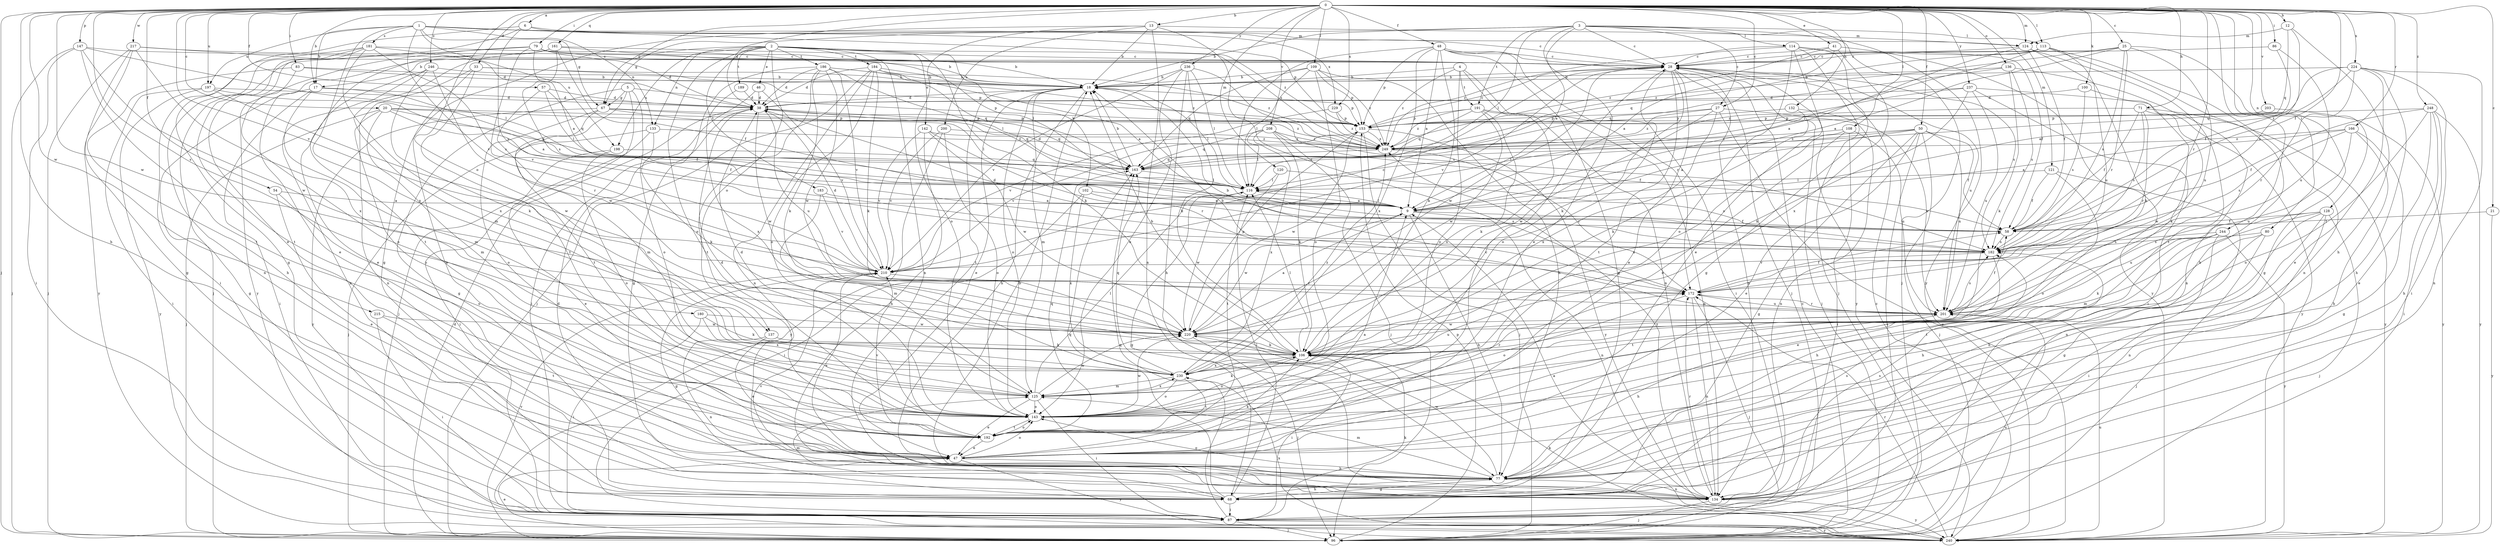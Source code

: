 strict digraph  {
0;
1;
2;
3;
4;
5;
6;
9;
12;
13;
17;
18;
20;
21;
25;
27;
28;
33;
38;
41;
46;
47;
48;
50;
54;
57;
58;
67;
68;
71;
77;
79;
80;
83;
86;
87;
96;
100;
102;
106;
108;
109;
113;
114;
116;
120;
121;
124;
125;
128;
132;
133;
134;
136;
137;
142;
143;
147;
153;
161;
163;
166;
172;
180;
181;
182;
183;
184;
186;
189;
191;
192;
197;
198;
200;
201;
203;
208;
210;
215;
217;
220;
224;
229;
230;
236;
237;
240;
244;
246;
248;
249;
0 -> 6  [label=a];
0 -> 12  [label=b];
0 -> 13  [label=b];
0 -> 17  [label=b];
0 -> 20  [label=c];
0 -> 21  [label=c];
0 -> 25  [label=c];
0 -> 27  [label=c];
0 -> 33  [label=d];
0 -> 38  [label=d];
0 -> 41  [label=e];
0 -> 48  [label=f];
0 -> 50  [label=f];
0 -> 54  [label=f];
0 -> 57  [label=f];
0 -> 58  [label=f];
0 -> 67  [label=g];
0 -> 71  [label=h];
0 -> 77  [label=h];
0 -> 79  [label=i];
0 -> 80  [label=i];
0 -> 83  [label=i];
0 -> 86  [label=i];
0 -> 96  [label=j];
0 -> 100  [label=k];
0 -> 108  [label=l];
0 -> 109  [label=l];
0 -> 113  [label=l];
0 -> 120  [label=m];
0 -> 121  [label=m];
0 -> 124  [label=m];
0 -> 128  [label=n];
0 -> 132  [label=n];
0 -> 136  [label=o];
0 -> 137  [label=o];
0 -> 147  [label=p];
0 -> 161  [label=q];
0 -> 166  [label=r];
0 -> 172  [label=r];
0 -> 180  [label=s];
0 -> 197  [label=u];
0 -> 203  [label=v];
0 -> 208  [label=v];
0 -> 210  [label=v];
0 -> 215  [label=w];
0 -> 217  [label=w];
0 -> 220  [label=w];
0 -> 224  [label=x];
0 -> 229  [label=x];
0 -> 236  [label=y];
0 -> 237  [label=y];
0 -> 244  [label=z];
0 -> 246  [label=z];
0 -> 248  [label=z];
1 -> 17  [label=b];
1 -> 67  [label=g];
1 -> 133  [label=n];
1 -> 153  [label=p];
1 -> 181  [label=s];
1 -> 197  [label=u];
1 -> 198  [label=u];
1 -> 210  [label=v];
1 -> 229  [label=x];
1 -> 230  [label=x];
1 -> 249  [label=z];
2 -> 17  [label=b];
2 -> 46  [label=e];
2 -> 102  [label=k];
2 -> 106  [label=k];
2 -> 133  [label=n];
2 -> 134  [label=n];
2 -> 137  [label=o];
2 -> 142  [label=o];
2 -> 143  [label=o];
2 -> 183  [label=t];
2 -> 184  [label=t];
2 -> 186  [label=t];
2 -> 189  [label=t];
2 -> 198  [label=u];
2 -> 249  [label=z];
3 -> 9  [label=a];
3 -> 18  [label=b];
3 -> 27  [label=c];
3 -> 28  [label=c];
3 -> 47  [label=e];
3 -> 67  [label=g];
3 -> 96  [label=j];
3 -> 113  [label=l];
3 -> 114  [label=l];
3 -> 116  [label=l];
3 -> 191  [label=t];
3 -> 240  [label=y];
4 -> 18  [label=b];
4 -> 87  [label=i];
4 -> 134  [label=n];
4 -> 143  [label=o];
4 -> 191  [label=t];
4 -> 249  [label=z];
5 -> 67  [label=g];
5 -> 68  [label=g];
5 -> 96  [label=j];
5 -> 143  [label=o];
5 -> 153  [label=p];
5 -> 192  [label=t];
6 -> 28  [label=c];
6 -> 47  [label=e];
6 -> 68  [label=g];
6 -> 124  [label=m];
6 -> 182  [label=s];
9 -> 58  [label=f];
9 -> 77  [label=h];
9 -> 116  [label=l];
9 -> 134  [label=n];
9 -> 220  [label=w];
12 -> 77  [label=h];
12 -> 124  [label=m];
12 -> 163  [label=q];
12 -> 182  [label=s];
13 -> 18  [label=b];
13 -> 68  [label=g];
13 -> 124  [label=m];
13 -> 134  [label=n];
13 -> 143  [label=o];
13 -> 172  [label=r];
13 -> 200  [label=u];
17 -> 38  [label=d];
17 -> 58  [label=f];
17 -> 68  [label=g];
17 -> 87  [label=i];
17 -> 125  [label=m];
18 -> 38  [label=d];
18 -> 47  [label=e];
18 -> 77  [label=h];
18 -> 116  [label=l];
18 -> 125  [label=m];
18 -> 143  [label=o];
18 -> 153  [label=p];
18 -> 192  [label=t];
20 -> 58  [label=f];
20 -> 96  [label=j];
20 -> 125  [label=m];
20 -> 143  [label=o];
20 -> 153  [label=p];
20 -> 163  [label=q];
20 -> 249  [label=z];
21 -> 58  [label=f];
21 -> 240  [label=y];
25 -> 9  [label=a];
25 -> 28  [label=c];
25 -> 68  [label=g];
25 -> 172  [label=r];
25 -> 182  [label=s];
25 -> 201  [label=u];
25 -> 249  [label=z];
27 -> 153  [label=p];
27 -> 201  [label=u];
27 -> 220  [label=w];
27 -> 230  [label=x];
27 -> 240  [label=y];
27 -> 249  [label=z];
28 -> 18  [label=b];
28 -> 47  [label=e];
28 -> 96  [label=j];
28 -> 106  [label=k];
28 -> 134  [label=n];
28 -> 143  [label=o];
28 -> 182  [label=s];
28 -> 192  [label=t];
28 -> 201  [label=u];
28 -> 210  [label=v];
28 -> 220  [label=w];
28 -> 240  [label=y];
33 -> 18  [label=b];
33 -> 47  [label=e];
33 -> 134  [label=n];
33 -> 192  [label=t];
33 -> 249  [label=z];
38 -> 153  [label=p];
38 -> 163  [label=q];
38 -> 201  [label=u];
38 -> 220  [label=w];
41 -> 9  [label=a];
41 -> 28  [label=c];
41 -> 230  [label=x];
41 -> 240  [label=y];
41 -> 249  [label=z];
46 -> 38  [label=d];
46 -> 87  [label=i];
46 -> 210  [label=v];
47 -> 9  [label=a];
47 -> 77  [label=h];
47 -> 106  [label=k];
47 -> 143  [label=o];
47 -> 240  [label=y];
48 -> 9  [label=a];
48 -> 28  [label=c];
48 -> 68  [label=g];
48 -> 96  [label=j];
48 -> 106  [label=k];
48 -> 116  [label=l];
48 -> 153  [label=p];
48 -> 172  [label=r];
48 -> 230  [label=x];
50 -> 9  [label=a];
50 -> 47  [label=e];
50 -> 58  [label=f];
50 -> 68  [label=g];
50 -> 87  [label=i];
50 -> 96  [label=j];
50 -> 116  [label=l];
50 -> 201  [label=u];
50 -> 249  [label=z];
54 -> 9  [label=a];
54 -> 47  [label=e];
54 -> 143  [label=o];
57 -> 38  [label=d];
57 -> 116  [label=l];
57 -> 163  [label=q];
57 -> 172  [label=r];
58 -> 182  [label=s];
67 -> 116  [label=l];
67 -> 125  [label=m];
67 -> 143  [label=o];
67 -> 153  [label=p];
67 -> 163  [label=q];
67 -> 240  [label=y];
68 -> 77  [label=h];
68 -> 87  [label=i];
68 -> 116  [label=l];
68 -> 125  [label=m];
68 -> 163  [label=q];
68 -> 182  [label=s];
71 -> 58  [label=f];
71 -> 153  [label=p];
71 -> 172  [label=r];
71 -> 182  [label=s];
71 -> 220  [label=w];
71 -> 240  [label=y];
77 -> 18  [label=b];
77 -> 68  [label=g];
77 -> 125  [label=m];
77 -> 134  [label=n];
77 -> 143  [label=o];
77 -> 220  [label=w];
79 -> 9  [label=a];
79 -> 28  [label=c];
79 -> 38  [label=d];
79 -> 96  [label=j];
79 -> 116  [label=l];
79 -> 210  [label=v];
79 -> 240  [label=y];
80 -> 77  [label=h];
80 -> 96  [label=j];
80 -> 182  [label=s];
80 -> 192  [label=t];
83 -> 18  [label=b];
83 -> 77  [label=h];
83 -> 143  [label=o];
83 -> 153  [label=p];
86 -> 28  [label=c];
86 -> 58  [label=f];
86 -> 201  [label=u];
87 -> 96  [label=j];
87 -> 106  [label=k];
87 -> 163  [label=q];
87 -> 240  [label=y];
96 -> 28  [label=c];
96 -> 38  [label=d];
96 -> 47  [label=e];
96 -> 153  [label=p];
96 -> 201  [label=u];
96 -> 210  [label=v];
100 -> 38  [label=d];
100 -> 106  [label=k];
100 -> 182  [label=s];
102 -> 9  [label=a];
102 -> 87  [label=i];
102 -> 182  [label=s];
102 -> 230  [label=x];
106 -> 18  [label=b];
106 -> 87  [label=i];
106 -> 116  [label=l];
106 -> 143  [label=o];
106 -> 201  [label=u];
106 -> 230  [label=x];
108 -> 87  [label=i];
108 -> 143  [label=o];
108 -> 201  [label=u];
108 -> 230  [label=x];
108 -> 249  [label=z];
109 -> 18  [label=b];
109 -> 77  [label=h];
109 -> 116  [label=l];
109 -> 143  [label=o];
109 -> 153  [label=p];
109 -> 163  [label=q];
109 -> 249  [label=z];
113 -> 28  [label=c];
113 -> 77  [label=h];
113 -> 116  [label=l];
113 -> 134  [label=n];
113 -> 163  [label=q];
113 -> 201  [label=u];
114 -> 28  [label=c];
114 -> 47  [label=e];
114 -> 58  [label=f];
114 -> 68  [label=g];
114 -> 96  [label=j];
114 -> 143  [label=o];
114 -> 249  [label=z];
116 -> 9  [label=a];
116 -> 68  [label=g];
116 -> 220  [label=w];
120 -> 116  [label=l];
120 -> 182  [label=s];
120 -> 192  [label=t];
121 -> 58  [label=f];
121 -> 116  [label=l];
121 -> 134  [label=n];
121 -> 143  [label=o];
124 -> 9  [label=a];
124 -> 28  [label=c];
124 -> 58  [label=f];
124 -> 106  [label=k];
124 -> 192  [label=t];
125 -> 38  [label=d];
125 -> 47  [label=e];
125 -> 87  [label=i];
125 -> 106  [label=k];
125 -> 116  [label=l];
125 -> 143  [label=o];
125 -> 172  [label=r];
125 -> 220  [label=w];
125 -> 230  [label=x];
128 -> 58  [label=f];
128 -> 68  [label=g];
128 -> 77  [label=h];
128 -> 96  [label=j];
128 -> 125  [label=m];
128 -> 134  [label=n];
128 -> 201  [label=u];
132 -> 106  [label=k];
132 -> 134  [label=n];
132 -> 153  [label=p];
133 -> 87  [label=i];
133 -> 96  [label=j];
133 -> 106  [label=k];
133 -> 249  [label=z];
134 -> 38  [label=d];
134 -> 96  [label=j];
134 -> 172  [label=r];
134 -> 182  [label=s];
134 -> 210  [label=v];
134 -> 240  [label=y];
134 -> 249  [label=z];
136 -> 18  [label=b];
136 -> 106  [label=k];
136 -> 134  [label=n];
136 -> 163  [label=q];
136 -> 182  [label=s];
137 -> 47  [label=e];
137 -> 106  [label=k];
137 -> 134  [label=n];
142 -> 77  [label=h];
142 -> 172  [label=r];
142 -> 210  [label=v];
142 -> 220  [label=w];
142 -> 249  [label=z];
143 -> 38  [label=d];
143 -> 192  [label=t];
143 -> 220  [label=w];
147 -> 28  [label=c];
147 -> 87  [label=i];
147 -> 96  [label=j];
147 -> 116  [label=l];
147 -> 192  [label=t];
147 -> 220  [label=w];
153 -> 28  [label=c];
153 -> 96  [label=j];
153 -> 210  [label=v];
153 -> 220  [label=w];
153 -> 240  [label=y];
153 -> 249  [label=z];
161 -> 18  [label=b];
161 -> 28  [label=c];
161 -> 47  [label=e];
161 -> 58  [label=f];
161 -> 125  [label=m];
161 -> 182  [label=s];
161 -> 192  [label=t];
163 -> 18  [label=b];
163 -> 38  [label=d];
163 -> 116  [label=l];
166 -> 9  [label=a];
166 -> 68  [label=g];
166 -> 77  [label=h];
166 -> 182  [label=s];
166 -> 201  [label=u];
166 -> 249  [label=z];
172 -> 18  [label=b];
172 -> 58  [label=f];
172 -> 96  [label=j];
172 -> 134  [label=n];
172 -> 143  [label=o];
172 -> 201  [label=u];
180 -> 87  [label=i];
180 -> 106  [label=k];
180 -> 220  [label=w];
180 -> 230  [label=x];
181 -> 28  [label=c];
181 -> 38  [label=d];
181 -> 87  [label=i];
181 -> 134  [label=n];
181 -> 182  [label=s];
181 -> 192  [label=t];
181 -> 230  [label=x];
182 -> 38  [label=d];
182 -> 192  [label=t];
182 -> 210  [label=v];
183 -> 9  [label=a];
183 -> 125  [label=m];
183 -> 210  [label=v];
184 -> 9  [label=a];
184 -> 18  [label=b];
184 -> 38  [label=d];
184 -> 96  [label=j];
184 -> 106  [label=k];
184 -> 134  [label=n];
184 -> 143  [label=o];
184 -> 249  [label=z];
186 -> 18  [label=b];
186 -> 38  [label=d];
186 -> 68  [label=g];
186 -> 106  [label=k];
186 -> 116  [label=l];
186 -> 163  [label=q];
186 -> 192  [label=t];
186 -> 210  [label=v];
186 -> 220  [label=w];
189 -> 38  [label=d];
189 -> 230  [label=x];
191 -> 106  [label=k];
191 -> 134  [label=n];
191 -> 153  [label=p];
191 -> 163  [label=q];
191 -> 220  [label=w];
191 -> 230  [label=x];
191 -> 249  [label=z];
192 -> 28  [label=c];
192 -> 47  [label=e];
192 -> 143  [label=o];
192 -> 163  [label=q];
192 -> 210  [label=v];
197 -> 9  [label=a];
197 -> 38  [label=d];
197 -> 87  [label=i];
197 -> 220  [label=w];
197 -> 240  [label=y];
198 -> 47  [label=e];
198 -> 143  [label=o];
198 -> 163  [label=q];
200 -> 143  [label=o];
200 -> 210  [label=v];
200 -> 240  [label=y];
200 -> 249  [label=z];
201 -> 18  [label=b];
201 -> 58  [label=f];
201 -> 77  [label=h];
201 -> 172  [label=r];
201 -> 182  [label=s];
201 -> 220  [label=w];
203 -> 153  [label=p];
203 -> 240  [label=y];
208 -> 58  [label=f];
208 -> 96  [label=j];
208 -> 106  [label=k];
208 -> 116  [label=l];
208 -> 163  [label=q];
208 -> 230  [label=x];
208 -> 249  [label=z];
210 -> 28  [label=c];
210 -> 38  [label=d];
210 -> 47  [label=e];
210 -> 68  [label=g];
210 -> 172  [label=r];
215 -> 87  [label=i];
215 -> 192  [label=t];
215 -> 220  [label=w];
217 -> 18  [label=b];
217 -> 28  [label=c];
217 -> 68  [label=g];
217 -> 96  [label=j];
217 -> 230  [label=x];
217 -> 240  [label=y];
220 -> 9  [label=a];
220 -> 96  [label=j];
220 -> 106  [label=k];
220 -> 153  [label=p];
224 -> 9  [label=a];
224 -> 18  [label=b];
224 -> 47  [label=e];
224 -> 77  [label=h];
224 -> 87  [label=i];
224 -> 134  [label=n];
224 -> 163  [label=q];
224 -> 172  [label=r];
229 -> 153  [label=p];
229 -> 210  [label=v];
229 -> 249  [label=z];
230 -> 125  [label=m];
230 -> 143  [label=o];
230 -> 163  [label=q];
230 -> 192  [label=t];
230 -> 249  [label=z];
236 -> 18  [label=b];
236 -> 77  [label=h];
236 -> 106  [label=k];
236 -> 116  [label=l];
236 -> 143  [label=o];
236 -> 182  [label=s];
236 -> 210  [label=v];
237 -> 38  [label=d];
237 -> 87  [label=i];
237 -> 106  [label=k];
237 -> 201  [label=u];
237 -> 240  [label=y];
237 -> 249  [label=z];
240 -> 9  [label=a];
240 -> 28  [label=c];
240 -> 106  [label=k];
240 -> 172  [label=r];
240 -> 201  [label=u];
240 -> 230  [label=x];
244 -> 47  [label=e];
244 -> 77  [label=h];
244 -> 87  [label=i];
244 -> 106  [label=k];
244 -> 182  [label=s];
244 -> 240  [label=y];
246 -> 18  [label=b];
246 -> 47  [label=e];
246 -> 106  [label=k];
246 -> 134  [label=n];
246 -> 220  [label=w];
248 -> 47  [label=e];
248 -> 58  [label=f];
248 -> 77  [label=h];
248 -> 87  [label=i];
248 -> 143  [label=o];
248 -> 153  [label=p];
248 -> 240  [label=y];
249 -> 163  [label=q];
249 -> 172  [label=r];
}
